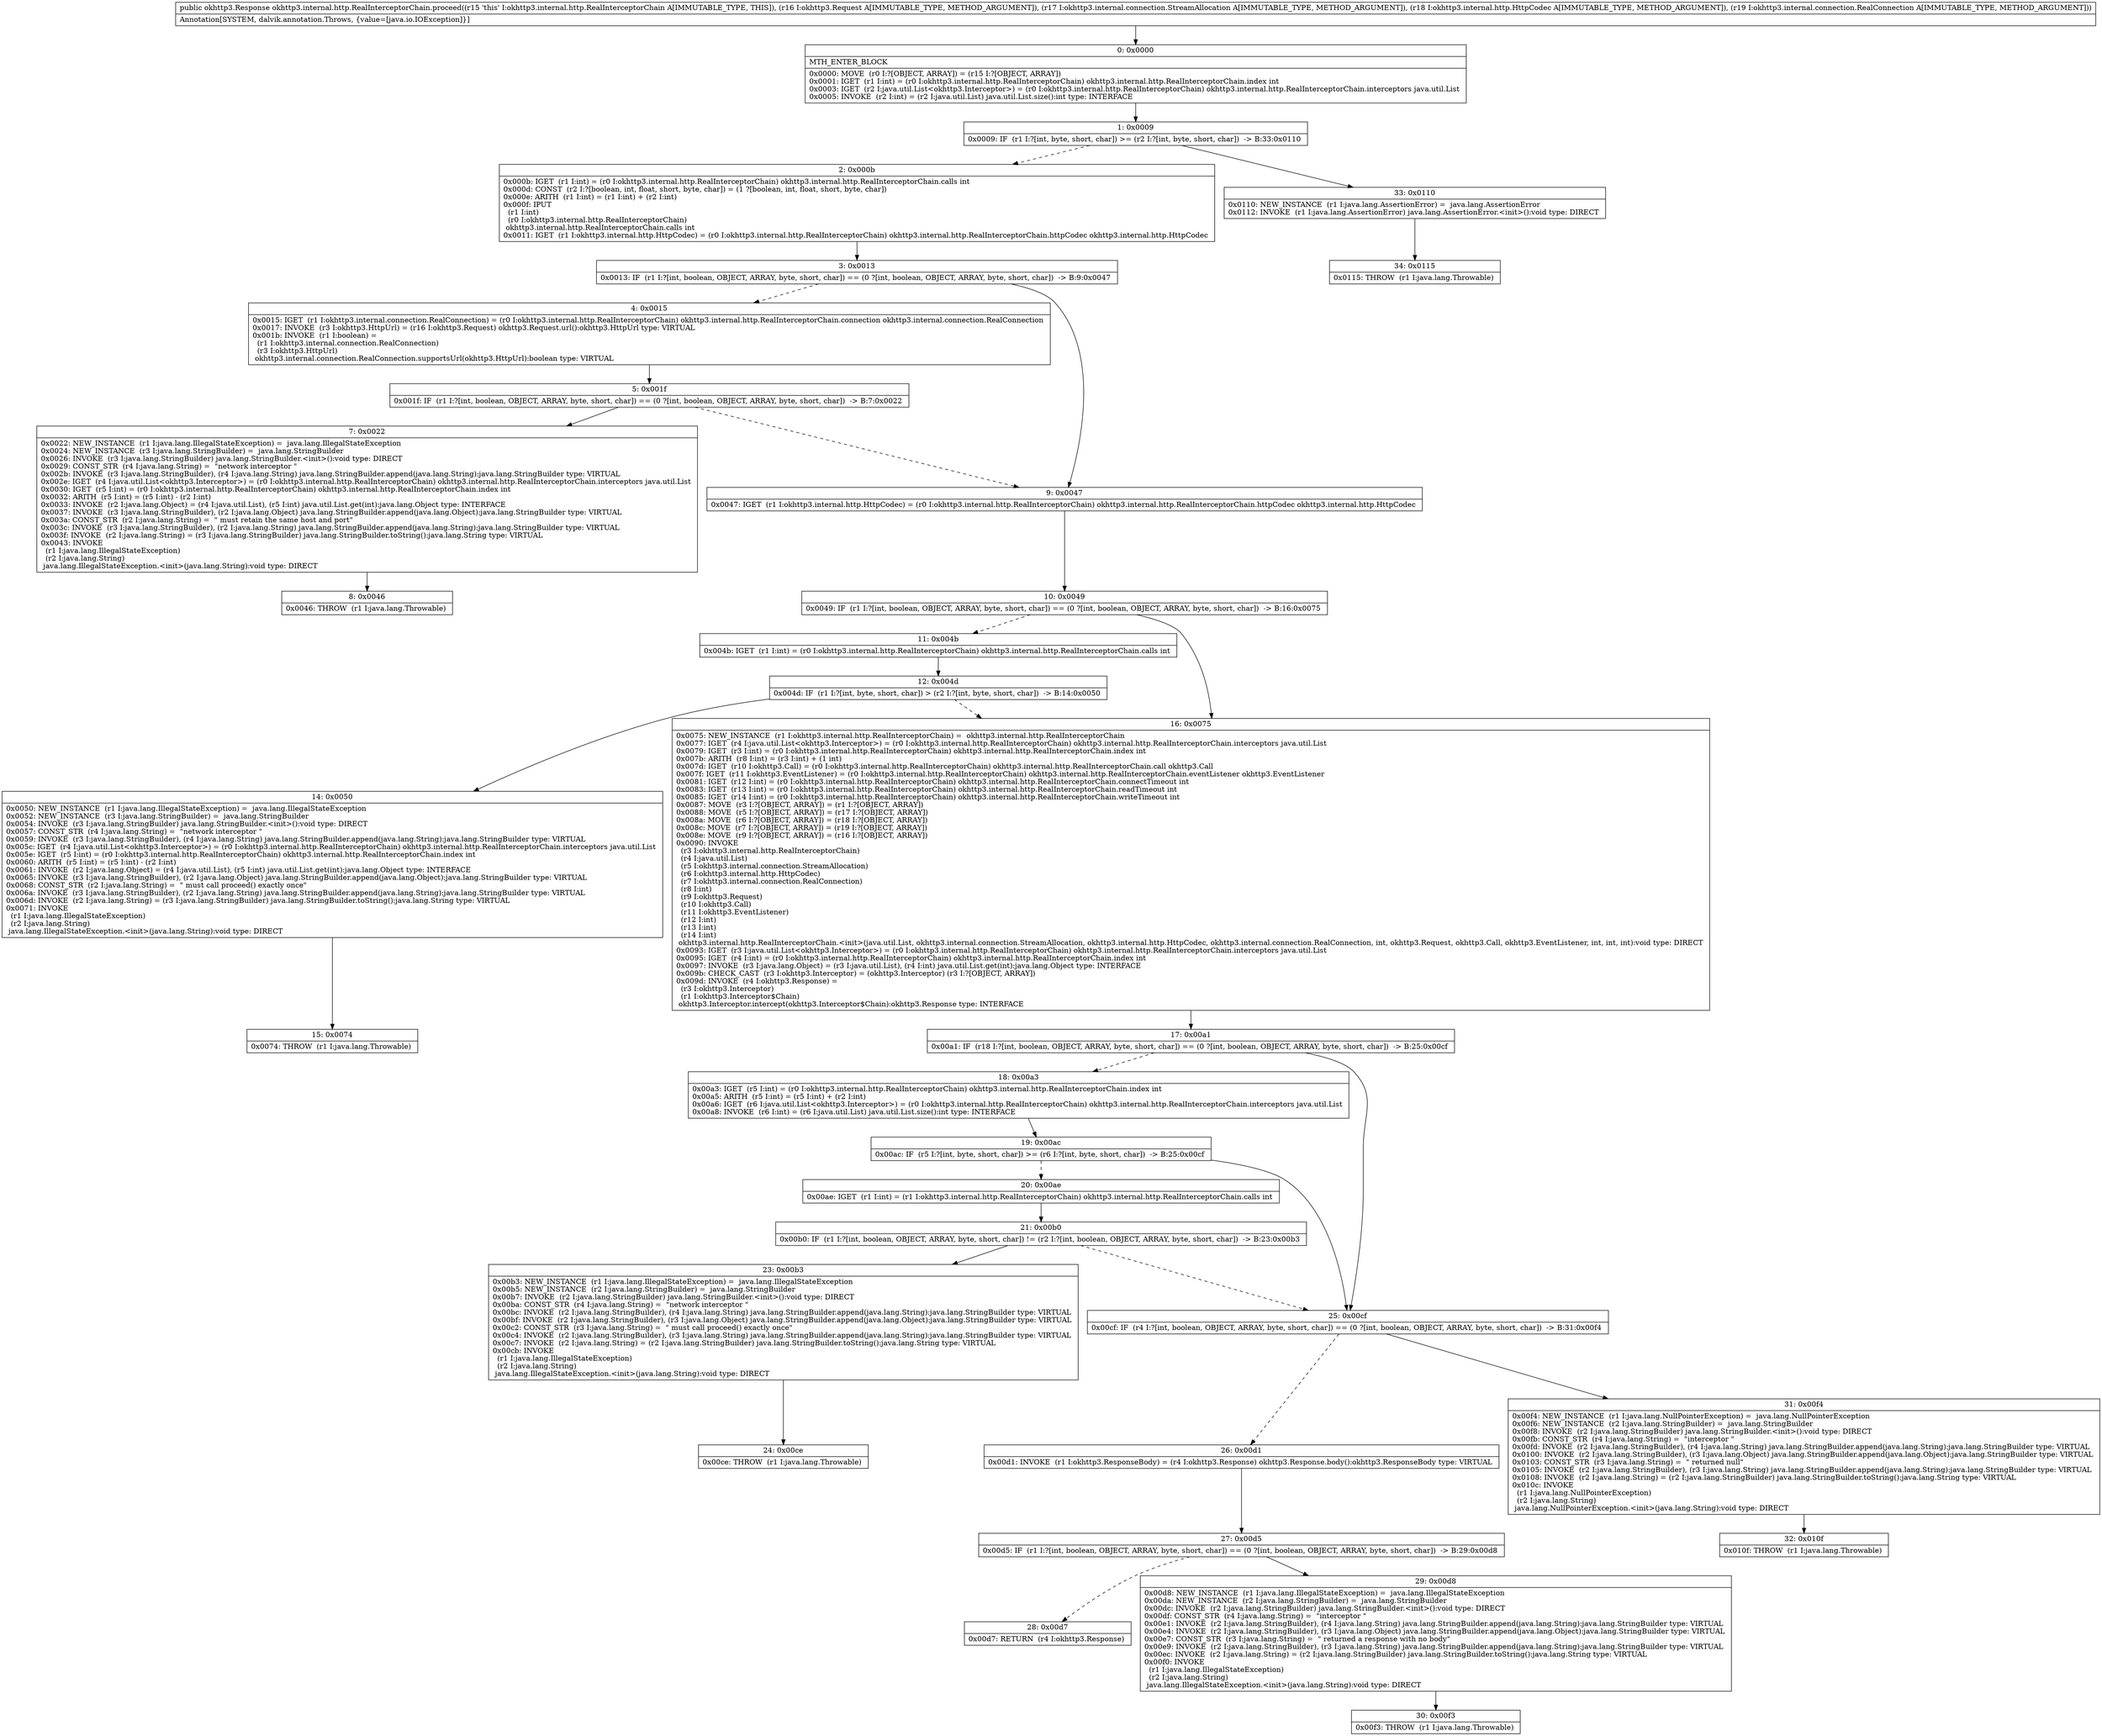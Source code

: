 digraph "CFG forokhttp3.internal.http.RealInterceptorChain.proceed(Lokhttp3\/Request;Lokhttp3\/internal\/connection\/StreamAllocation;Lokhttp3\/internal\/http\/HttpCodec;Lokhttp3\/internal\/connection\/RealConnection;)Lokhttp3\/Response;" {
Node_0 [shape=record,label="{0\:\ 0x0000|MTH_ENTER_BLOCK\l|0x0000: MOVE  (r0 I:?[OBJECT, ARRAY]) = (r15 I:?[OBJECT, ARRAY]) \l0x0001: IGET  (r1 I:int) = (r0 I:okhttp3.internal.http.RealInterceptorChain) okhttp3.internal.http.RealInterceptorChain.index int \l0x0003: IGET  (r2 I:java.util.List\<okhttp3.Interceptor\>) = (r0 I:okhttp3.internal.http.RealInterceptorChain) okhttp3.internal.http.RealInterceptorChain.interceptors java.util.List \l0x0005: INVOKE  (r2 I:int) = (r2 I:java.util.List) java.util.List.size():int type: INTERFACE \l}"];
Node_1 [shape=record,label="{1\:\ 0x0009|0x0009: IF  (r1 I:?[int, byte, short, char]) \>= (r2 I:?[int, byte, short, char])  \-\> B:33:0x0110 \l}"];
Node_2 [shape=record,label="{2\:\ 0x000b|0x000b: IGET  (r1 I:int) = (r0 I:okhttp3.internal.http.RealInterceptorChain) okhttp3.internal.http.RealInterceptorChain.calls int \l0x000d: CONST  (r2 I:?[boolean, int, float, short, byte, char]) = (1 ?[boolean, int, float, short, byte, char]) \l0x000e: ARITH  (r1 I:int) = (r1 I:int) + (r2 I:int) \l0x000f: IPUT  \l  (r1 I:int)\l  (r0 I:okhttp3.internal.http.RealInterceptorChain)\l okhttp3.internal.http.RealInterceptorChain.calls int \l0x0011: IGET  (r1 I:okhttp3.internal.http.HttpCodec) = (r0 I:okhttp3.internal.http.RealInterceptorChain) okhttp3.internal.http.RealInterceptorChain.httpCodec okhttp3.internal.http.HttpCodec \l}"];
Node_3 [shape=record,label="{3\:\ 0x0013|0x0013: IF  (r1 I:?[int, boolean, OBJECT, ARRAY, byte, short, char]) == (0 ?[int, boolean, OBJECT, ARRAY, byte, short, char])  \-\> B:9:0x0047 \l}"];
Node_4 [shape=record,label="{4\:\ 0x0015|0x0015: IGET  (r1 I:okhttp3.internal.connection.RealConnection) = (r0 I:okhttp3.internal.http.RealInterceptorChain) okhttp3.internal.http.RealInterceptorChain.connection okhttp3.internal.connection.RealConnection \l0x0017: INVOKE  (r3 I:okhttp3.HttpUrl) = (r16 I:okhttp3.Request) okhttp3.Request.url():okhttp3.HttpUrl type: VIRTUAL \l0x001b: INVOKE  (r1 I:boolean) = \l  (r1 I:okhttp3.internal.connection.RealConnection)\l  (r3 I:okhttp3.HttpUrl)\l okhttp3.internal.connection.RealConnection.supportsUrl(okhttp3.HttpUrl):boolean type: VIRTUAL \l}"];
Node_5 [shape=record,label="{5\:\ 0x001f|0x001f: IF  (r1 I:?[int, boolean, OBJECT, ARRAY, byte, short, char]) == (0 ?[int, boolean, OBJECT, ARRAY, byte, short, char])  \-\> B:7:0x0022 \l}"];
Node_7 [shape=record,label="{7\:\ 0x0022|0x0022: NEW_INSTANCE  (r1 I:java.lang.IllegalStateException) =  java.lang.IllegalStateException \l0x0024: NEW_INSTANCE  (r3 I:java.lang.StringBuilder) =  java.lang.StringBuilder \l0x0026: INVOKE  (r3 I:java.lang.StringBuilder) java.lang.StringBuilder.\<init\>():void type: DIRECT \l0x0029: CONST_STR  (r4 I:java.lang.String) =  \"network interceptor \" \l0x002b: INVOKE  (r3 I:java.lang.StringBuilder), (r4 I:java.lang.String) java.lang.StringBuilder.append(java.lang.String):java.lang.StringBuilder type: VIRTUAL \l0x002e: IGET  (r4 I:java.util.List\<okhttp3.Interceptor\>) = (r0 I:okhttp3.internal.http.RealInterceptorChain) okhttp3.internal.http.RealInterceptorChain.interceptors java.util.List \l0x0030: IGET  (r5 I:int) = (r0 I:okhttp3.internal.http.RealInterceptorChain) okhttp3.internal.http.RealInterceptorChain.index int \l0x0032: ARITH  (r5 I:int) = (r5 I:int) \- (r2 I:int) \l0x0033: INVOKE  (r2 I:java.lang.Object) = (r4 I:java.util.List), (r5 I:int) java.util.List.get(int):java.lang.Object type: INTERFACE \l0x0037: INVOKE  (r3 I:java.lang.StringBuilder), (r2 I:java.lang.Object) java.lang.StringBuilder.append(java.lang.Object):java.lang.StringBuilder type: VIRTUAL \l0x003a: CONST_STR  (r2 I:java.lang.String) =  \" must retain the same host and port\" \l0x003c: INVOKE  (r3 I:java.lang.StringBuilder), (r2 I:java.lang.String) java.lang.StringBuilder.append(java.lang.String):java.lang.StringBuilder type: VIRTUAL \l0x003f: INVOKE  (r2 I:java.lang.String) = (r3 I:java.lang.StringBuilder) java.lang.StringBuilder.toString():java.lang.String type: VIRTUAL \l0x0043: INVOKE  \l  (r1 I:java.lang.IllegalStateException)\l  (r2 I:java.lang.String)\l java.lang.IllegalStateException.\<init\>(java.lang.String):void type: DIRECT \l}"];
Node_8 [shape=record,label="{8\:\ 0x0046|0x0046: THROW  (r1 I:java.lang.Throwable) \l}"];
Node_9 [shape=record,label="{9\:\ 0x0047|0x0047: IGET  (r1 I:okhttp3.internal.http.HttpCodec) = (r0 I:okhttp3.internal.http.RealInterceptorChain) okhttp3.internal.http.RealInterceptorChain.httpCodec okhttp3.internal.http.HttpCodec \l}"];
Node_10 [shape=record,label="{10\:\ 0x0049|0x0049: IF  (r1 I:?[int, boolean, OBJECT, ARRAY, byte, short, char]) == (0 ?[int, boolean, OBJECT, ARRAY, byte, short, char])  \-\> B:16:0x0075 \l}"];
Node_11 [shape=record,label="{11\:\ 0x004b|0x004b: IGET  (r1 I:int) = (r0 I:okhttp3.internal.http.RealInterceptorChain) okhttp3.internal.http.RealInterceptorChain.calls int \l}"];
Node_12 [shape=record,label="{12\:\ 0x004d|0x004d: IF  (r1 I:?[int, byte, short, char]) \> (r2 I:?[int, byte, short, char])  \-\> B:14:0x0050 \l}"];
Node_14 [shape=record,label="{14\:\ 0x0050|0x0050: NEW_INSTANCE  (r1 I:java.lang.IllegalStateException) =  java.lang.IllegalStateException \l0x0052: NEW_INSTANCE  (r3 I:java.lang.StringBuilder) =  java.lang.StringBuilder \l0x0054: INVOKE  (r3 I:java.lang.StringBuilder) java.lang.StringBuilder.\<init\>():void type: DIRECT \l0x0057: CONST_STR  (r4 I:java.lang.String) =  \"network interceptor \" \l0x0059: INVOKE  (r3 I:java.lang.StringBuilder), (r4 I:java.lang.String) java.lang.StringBuilder.append(java.lang.String):java.lang.StringBuilder type: VIRTUAL \l0x005c: IGET  (r4 I:java.util.List\<okhttp3.Interceptor\>) = (r0 I:okhttp3.internal.http.RealInterceptorChain) okhttp3.internal.http.RealInterceptorChain.interceptors java.util.List \l0x005e: IGET  (r5 I:int) = (r0 I:okhttp3.internal.http.RealInterceptorChain) okhttp3.internal.http.RealInterceptorChain.index int \l0x0060: ARITH  (r5 I:int) = (r5 I:int) \- (r2 I:int) \l0x0061: INVOKE  (r2 I:java.lang.Object) = (r4 I:java.util.List), (r5 I:int) java.util.List.get(int):java.lang.Object type: INTERFACE \l0x0065: INVOKE  (r3 I:java.lang.StringBuilder), (r2 I:java.lang.Object) java.lang.StringBuilder.append(java.lang.Object):java.lang.StringBuilder type: VIRTUAL \l0x0068: CONST_STR  (r2 I:java.lang.String) =  \" must call proceed() exactly once\" \l0x006a: INVOKE  (r3 I:java.lang.StringBuilder), (r2 I:java.lang.String) java.lang.StringBuilder.append(java.lang.String):java.lang.StringBuilder type: VIRTUAL \l0x006d: INVOKE  (r2 I:java.lang.String) = (r3 I:java.lang.StringBuilder) java.lang.StringBuilder.toString():java.lang.String type: VIRTUAL \l0x0071: INVOKE  \l  (r1 I:java.lang.IllegalStateException)\l  (r2 I:java.lang.String)\l java.lang.IllegalStateException.\<init\>(java.lang.String):void type: DIRECT \l}"];
Node_15 [shape=record,label="{15\:\ 0x0074|0x0074: THROW  (r1 I:java.lang.Throwable) \l}"];
Node_16 [shape=record,label="{16\:\ 0x0075|0x0075: NEW_INSTANCE  (r1 I:okhttp3.internal.http.RealInterceptorChain) =  okhttp3.internal.http.RealInterceptorChain \l0x0077: IGET  (r4 I:java.util.List\<okhttp3.Interceptor\>) = (r0 I:okhttp3.internal.http.RealInterceptorChain) okhttp3.internal.http.RealInterceptorChain.interceptors java.util.List \l0x0079: IGET  (r3 I:int) = (r0 I:okhttp3.internal.http.RealInterceptorChain) okhttp3.internal.http.RealInterceptorChain.index int \l0x007b: ARITH  (r8 I:int) = (r3 I:int) + (1 int) \l0x007d: IGET  (r10 I:okhttp3.Call) = (r0 I:okhttp3.internal.http.RealInterceptorChain) okhttp3.internal.http.RealInterceptorChain.call okhttp3.Call \l0x007f: IGET  (r11 I:okhttp3.EventListener) = (r0 I:okhttp3.internal.http.RealInterceptorChain) okhttp3.internal.http.RealInterceptorChain.eventListener okhttp3.EventListener \l0x0081: IGET  (r12 I:int) = (r0 I:okhttp3.internal.http.RealInterceptorChain) okhttp3.internal.http.RealInterceptorChain.connectTimeout int \l0x0083: IGET  (r13 I:int) = (r0 I:okhttp3.internal.http.RealInterceptorChain) okhttp3.internal.http.RealInterceptorChain.readTimeout int \l0x0085: IGET  (r14 I:int) = (r0 I:okhttp3.internal.http.RealInterceptorChain) okhttp3.internal.http.RealInterceptorChain.writeTimeout int \l0x0087: MOVE  (r3 I:?[OBJECT, ARRAY]) = (r1 I:?[OBJECT, ARRAY]) \l0x0088: MOVE  (r5 I:?[OBJECT, ARRAY]) = (r17 I:?[OBJECT, ARRAY]) \l0x008a: MOVE  (r6 I:?[OBJECT, ARRAY]) = (r18 I:?[OBJECT, ARRAY]) \l0x008c: MOVE  (r7 I:?[OBJECT, ARRAY]) = (r19 I:?[OBJECT, ARRAY]) \l0x008e: MOVE  (r9 I:?[OBJECT, ARRAY]) = (r16 I:?[OBJECT, ARRAY]) \l0x0090: INVOKE  \l  (r3 I:okhttp3.internal.http.RealInterceptorChain)\l  (r4 I:java.util.List)\l  (r5 I:okhttp3.internal.connection.StreamAllocation)\l  (r6 I:okhttp3.internal.http.HttpCodec)\l  (r7 I:okhttp3.internal.connection.RealConnection)\l  (r8 I:int)\l  (r9 I:okhttp3.Request)\l  (r10 I:okhttp3.Call)\l  (r11 I:okhttp3.EventListener)\l  (r12 I:int)\l  (r13 I:int)\l  (r14 I:int)\l okhttp3.internal.http.RealInterceptorChain.\<init\>(java.util.List, okhttp3.internal.connection.StreamAllocation, okhttp3.internal.http.HttpCodec, okhttp3.internal.connection.RealConnection, int, okhttp3.Request, okhttp3.Call, okhttp3.EventListener, int, int, int):void type: DIRECT \l0x0093: IGET  (r3 I:java.util.List\<okhttp3.Interceptor\>) = (r0 I:okhttp3.internal.http.RealInterceptorChain) okhttp3.internal.http.RealInterceptorChain.interceptors java.util.List \l0x0095: IGET  (r4 I:int) = (r0 I:okhttp3.internal.http.RealInterceptorChain) okhttp3.internal.http.RealInterceptorChain.index int \l0x0097: INVOKE  (r3 I:java.lang.Object) = (r3 I:java.util.List), (r4 I:int) java.util.List.get(int):java.lang.Object type: INTERFACE \l0x009b: CHECK_CAST  (r3 I:okhttp3.Interceptor) = (okhttp3.Interceptor) (r3 I:?[OBJECT, ARRAY]) \l0x009d: INVOKE  (r4 I:okhttp3.Response) = \l  (r3 I:okhttp3.Interceptor)\l  (r1 I:okhttp3.Interceptor$Chain)\l okhttp3.Interceptor.intercept(okhttp3.Interceptor$Chain):okhttp3.Response type: INTERFACE \l}"];
Node_17 [shape=record,label="{17\:\ 0x00a1|0x00a1: IF  (r18 I:?[int, boolean, OBJECT, ARRAY, byte, short, char]) == (0 ?[int, boolean, OBJECT, ARRAY, byte, short, char])  \-\> B:25:0x00cf \l}"];
Node_18 [shape=record,label="{18\:\ 0x00a3|0x00a3: IGET  (r5 I:int) = (r0 I:okhttp3.internal.http.RealInterceptorChain) okhttp3.internal.http.RealInterceptorChain.index int \l0x00a5: ARITH  (r5 I:int) = (r5 I:int) + (r2 I:int) \l0x00a6: IGET  (r6 I:java.util.List\<okhttp3.Interceptor\>) = (r0 I:okhttp3.internal.http.RealInterceptorChain) okhttp3.internal.http.RealInterceptorChain.interceptors java.util.List \l0x00a8: INVOKE  (r6 I:int) = (r6 I:java.util.List) java.util.List.size():int type: INTERFACE \l}"];
Node_19 [shape=record,label="{19\:\ 0x00ac|0x00ac: IF  (r5 I:?[int, byte, short, char]) \>= (r6 I:?[int, byte, short, char])  \-\> B:25:0x00cf \l}"];
Node_20 [shape=record,label="{20\:\ 0x00ae|0x00ae: IGET  (r1 I:int) = (r1 I:okhttp3.internal.http.RealInterceptorChain) okhttp3.internal.http.RealInterceptorChain.calls int \l}"];
Node_21 [shape=record,label="{21\:\ 0x00b0|0x00b0: IF  (r1 I:?[int, boolean, OBJECT, ARRAY, byte, short, char]) != (r2 I:?[int, boolean, OBJECT, ARRAY, byte, short, char])  \-\> B:23:0x00b3 \l}"];
Node_23 [shape=record,label="{23\:\ 0x00b3|0x00b3: NEW_INSTANCE  (r1 I:java.lang.IllegalStateException) =  java.lang.IllegalStateException \l0x00b5: NEW_INSTANCE  (r2 I:java.lang.StringBuilder) =  java.lang.StringBuilder \l0x00b7: INVOKE  (r2 I:java.lang.StringBuilder) java.lang.StringBuilder.\<init\>():void type: DIRECT \l0x00ba: CONST_STR  (r4 I:java.lang.String) =  \"network interceptor \" \l0x00bc: INVOKE  (r2 I:java.lang.StringBuilder), (r4 I:java.lang.String) java.lang.StringBuilder.append(java.lang.String):java.lang.StringBuilder type: VIRTUAL \l0x00bf: INVOKE  (r2 I:java.lang.StringBuilder), (r3 I:java.lang.Object) java.lang.StringBuilder.append(java.lang.Object):java.lang.StringBuilder type: VIRTUAL \l0x00c2: CONST_STR  (r3 I:java.lang.String) =  \" must call proceed() exactly once\" \l0x00c4: INVOKE  (r2 I:java.lang.StringBuilder), (r3 I:java.lang.String) java.lang.StringBuilder.append(java.lang.String):java.lang.StringBuilder type: VIRTUAL \l0x00c7: INVOKE  (r2 I:java.lang.String) = (r2 I:java.lang.StringBuilder) java.lang.StringBuilder.toString():java.lang.String type: VIRTUAL \l0x00cb: INVOKE  \l  (r1 I:java.lang.IllegalStateException)\l  (r2 I:java.lang.String)\l java.lang.IllegalStateException.\<init\>(java.lang.String):void type: DIRECT \l}"];
Node_24 [shape=record,label="{24\:\ 0x00ce|0x00ce: THROW  (r1 I:java.lang.Throwable) \l}"];
Node_25 [shape=record,label="{25\:\ 0x00cf|0x00cf: IF  (r4 I:?[int, boolean, OBJECT, ARRAY, byte, short, char]) == (0 ?[int, boolean, OBJECT, ARRAY, byte, short, char])  \-\> B:31:0x00f4 \l}"];
Node_26 [shape=record,label="{26\:\ 0x00d1|0x00d1: INVOKE  (r1 I:okhttp3.ResponseBody) = (r4 I:okhttp3.Response) okhttp3.Response.body():okhttp3.ResponseBody type: VIRTUAL \l}"];
Node_27 [shape=record,label="{27\:\ 0x00d5|0x00d5: IF  (r1 I:?[int, boolean, OBJECT, ARRAY, byte, short, char]) == (0 ?[int, boolean, OBJECT, ARRAY, byte, short, char])  \-\> B:29:0x00d8 \l}"];
Node_28 [shape=record,label="{28\:\ 0x00d7|0x00d7: RETURN  (r4 I:okhttp3.Response) \l}"];
Node_29 [shape=record,label="{29\:\ 0x00d8|0x00d8: NEW_INSTANCE  (r1 I:java.lang.IllegalStateException) =  java.lang.IllegalStateException \l0x00da: NEW_INSTANCE  (r2 I:java.lang.StringBuilder) =  java.lang.StringBuilder \l0x00dc: INVOKE  (r2 I:java.lang.StringBuilder) java.lang.StringBuilder.\<init\>():void type: DIRECT \l0x00df: CONST_STR  (r4 I:java.lang.String) =  \"interceptor \" \l0x00e1: INVOKE  (r2 I:java.lang.StringBuilder), (r4 I:java.lang.String) java.lang.StringBuilder.append(java.lang.String):java.lang.StringBuilder type: VIRTUAL \l0x00e4: INVOKE  (r2 I:java.lang.StringBuilder), (r3 I:java.lang.Object) java.lang.StringBuilder.append(java.lang.Object):java.lang.StringBuilder type: VIRTUAL \l0x00e7: CONST_STR  (r3 I:java.lang.String) =  \" returned a response with no body\" \l0x00e9: INVOKE  (r2 I:java.lang.StringBuilder), (r3 I:java.lang.String) java.lang.StringBuilder.append(java.lang.String):java.lang.StringBuilder type: VIRTUAL \l0x00ec: INVOKE  (r2 I:java.lang.String) = (r2 I:java.lang.StringBuilder) java.lang.StringBuilder.toString():java.lang.String type: VIRTUAL \l0x00f0: INVOKE  \l  (r1 I:java.lang.IllegalStateException)\l  (r2 I:java.lang.String)\l java.lang.IllegalStateException.\<init\>(java.lang.String):void type: DIRECT \l}"];
Node_30 [shape=record,label="{30\:\ 0x00f3|0x00f3: THROW  (r1 I:java.lang.Throwable) \l}"];
Node_31 [shape=record,label="{31\:\ 0x00f4|0x00f4: NEW_INSTANCE  (r1 I:java.lang.NullPointerException) =  java.lang.NullPointerException \l0x00f6: NEW_INSTANCE  (r2 I:java.lang.StringBuilder) =  java.lang.StringBuilder \l0x00f8: INVOKE  (r2 I:java.lang.StringBuilder) java.lang.StringBuilder.\<init\>():void type: DIRECT \l0x00fb: CONST_STR  (r4 I:java.lang.String) =  \"interceptor \" \l0x00fd: INVOKE  (r2 I:java.lang.StringBuilder), (r4 I:java.lang.String) java.lang.StringBuilder.append(java.lang.String):java.lang.StringBuilder type: VIRTUAL \l0x0100: INVOKE  (r2 I:java.lang.StringBuilder), (r3 I:java.lang.Object) java.lang.StringBuilder.append(java.lang.Object):java.lang.StringBuilder type: VIRTUAL \l0x0103: CONST_STR  (r3 I:java.lang.String) =  \" returned null\" \l0x0105: INVOKE  (r2 I:java.lang.StringBuilder), (r3 I:java.lang.String) java.lang.StringBuilder.append(java.lang.String):java.lang.StringBuilder type: VIRTUAL \l0x0108: INVOKE  (r2 I:java.lang.String) = (r2 I:java.lang.StringBuilder) java.lang.StringBuilder.toString():java.lang.String type: VIRTUAL \l0x010c: INVOKE  \l  (r1 I:java.lang.NullPointerException)\l  (r2 I:java.lang.String)\l java.lang.NullPointerException.\<init\>(java.lang.String):void type: DIRECT \l}"];
Node_32 [shape=record,label="{32\:\ 0x010f|0x010f: THROW  (r1 I:java.lang.Throwable) \l}"];
Node_33 [shape=record,label="{33\:\ 0x0110|0x0110: NEW_INSTANCE  (r1 I:java.lang.AssertionError) =  java.lang.AssertionError \l0x0112: INVOKE  (r1 I:java.lang.AssertionError) java.lang.AssertionError.\<init\>():void type: DIRECT \l}"];
Node_34 [shape=record,label="{34\:\ 0x0115|0x0115: THROW  (r1 I:java.lang.Throwable) \l}"];
MethodNode[shape=record,label="{public okhttp3.Response okhttp3.internal.http.RealInterceptorChain.proceed((r15 'this' I:okhttp3.internal.http.RealInterceptorChain A[IMMUTABLE_TYPE, THIS]), (r16 I:okhttp3.Request A[IMMUTABLE_TYPE, METHOD_ARGUMENT]), (r17 I:okhttp3.internal.connection.StreamAllocation A[IMMUTABLE_TYPE, METHOD_ARGUMENT]), (r18 I:okhttp3.internal.http.HttpCodec A[IMMUTABLE_TYPE, METHOD_ARGUMENT]), (r19 I:okhttp3.internal.connection.RealConnection A[IMMUTABLE_TYPE, METHOD_ARGUMENT]))  | Annotation[SYSTEM, dalvik.annotation.Throws, \{value=[java.io.IOException]\}]\l}"];
MethodNode -> Node_0;
Node_0 -> Node_1;
Node_1 -> Node_2[style=dashed];
Node_1 -> Node_33;
Node_2 -> Node_3;
Node_3 -> Node_4[style=dashed];
Node_3 -> Node_9;
Node_4 -> Node_5;
Node_5 -> Node_7;
Node_5 -> Node_9[style=dashed];
Node_7 -> Node_8;
Node_9 -> Node_10;
Node_10 -> Node_11[style=dashed];
Node_10 -> Node_16;
Node_11 -> Node_12;
Node_12 -> Node_14;
Node_12 -> Node_16[style=dashed];
Node_14 -> Node_15;
Node_16 -> Node_17;
Node_17 -> Node_18[style=dashed];
Node_17 -> Node_25;
Node_18 -> Node_19;
Node_19 -> Node_20[style=dashed];
Node_19 -> Node_25;
Node_20 -> Node_21;
Node_21 -> Node_23;
Node_21 -> Node_25[style=dashed];
Node_23 -> Node_24;
Node_25 -> Node_26[style=dashed];
Node_25 -> Node_31;
Node_26 -> Node_27;
Node_27 -> Node_28[style=dashed];
Node_27 -> Node_29;
Node_29 -> Node_30;
Node_31 -> Node_32;
Node_33 -> Node_34;
}

